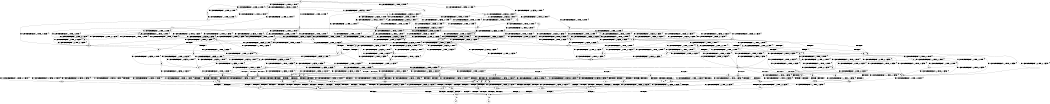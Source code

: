digraph BCG {
size = "7, 10.5";
center = TRUE;
node [shape = circle];
0 [peripheries = 2];
0 -> 1 [label = "EX !0 !ATOMIC_EXCH_BRANCH (1, +0, TRUE, +0, 1, TRUE) !{}"];
0 -> 2 [label = "EX !2 !ATOMIC_EXCH_BRANCH (1, +1, TRUE, +0, 2, TRUE) !{}"];
0 -> 3 [label = "EX !1 !ATOMIC_EXCH_BRANCH (1, +0, FALSE, +0, 1, TRUE) !{}"];
0 -> 4 [label = "EX !0 !ATOMIC_EXCH_BRANCH (1, +0, TRUE, +0, 1, TRUE) !{}"];
0 -> 5 [label = "EX !2 !ATOMIC_EXCH_BRANCH (1, +1, TRUE, +0, 2, TRUE) !{}"];
0 -> 6 [label = "EX !1 !ATOMIC_EXCH_BRANCH (1, +0, FALSE, +0, 1, TRUE) !{}"];
1 -> 7 [label = "EX !2 !ATOMIC_EXCH_BRANCH (1, +1, TRUE, +0, 2, TRUE) !{}"];
2 -> 8 [label = "EX !2 !ATOMIC_EXCH_BRANCH (1, +1, TRUE, +1, 2, TRUE) !{}"];
3 -> 9 [label = "EX !0 !ATOMIC_EXCH_BRANCH (1, +0, TRUE, +0, 1, TRUE) !{}"];
4 -> 1 [label = "EX !0 !ATOMIC_EXCH_BRANCH (1, +0, TRUE, +0, 1, TRUE) !{}"];
4 -> 7 [label = "EX !2 !ATOMIC_EXCH_BRANCH (1, +1, TRUE, +0, 2, TRUE) !{}"];
4 -> 10 [label = "EX !1 !ATOMIC_EXCH_BRANCH (1, +0, FALSE, +0, 1, TRUE) !{}"];
4 -> 4 [label = "EX !0 !ATOMIC_EXCH_BRANCH (1, +0, TRUE, +0, 1, TRUE) !{}"];
4 -> 11 [label = "EX !2 !ATOMIC_EXCH_BRANCH (1, +1, TRUE, +0, 2, TRUE) !{}"];
4 -> 12 [label = "EX !1 !ATOMIC_EXCH_BRANCH (1, +0, FALSE, +0, 1, TRUE) !{}"];
5 -> 8 [label = "EX !2 !ATOMIC_EXCH_BRANCH (1, +1, TRUE, +1, 2, TRUE) !{}"];
5 -> 13 [label = "EX !0 !ATOMIC_EXCH_BRANCH (1, +0, TRUE, +0, 1, FALSE) !{}"];
5 -> 14 [label = "EX !1 !ATOMIC_EXCH_BRANCH (1, +0, FALSE, +0, 1, FALSE) !{}"];
5 -> 15 [label = "EX !2 !ATOMIC_EXCH_BRANCH (1, +1, TRUE, +1, 2, TRUE) !{}"];
5 -> 16 [label = "EX !0 !ATOMIC_EXCH_BRANCH (1, +0, TRUE, +0, 1, FALSE) !{}"];
5 -> 17 [label = "EX !1 !ATOMIC_EXCH_BRANCH (1, +0, FALSE, +0, 1, FALSE) !{}"];
6 -> 3 [label = "EX !1 !ATOMIC_EXCH_BRANCH (1, +0, FALSE, +0, 1, TRUE) !{}"];
6 -> 9 [label = "EX !0 !ATOMIC_EXCH_BRANCH (1, +0, TRUE, +0, 1, TRUE) !{}"];
6 -> 18 [label = "EX !2 !ATOMIC_EXCH_BRANCH (1, +1, TRUE, +0, 2, TRUE) !{}"];
6 -> 6 [label = "EX !1 !ATOMIC_EXCH_BRANCH (1, +0, FALSE, +0, 1, TRUE) !{}"];
6 -> 19 [label = "EX !0 !ATOMIC_EXCH_BRANCH (1, +0, TRUE, +0, 1, TRUE) !{}"];
6 -> 20 [label = "EX !2 !ATOMIC_EXCH_BRANCH (1, +1, TRUE, +0, 2, TRUE) !{}"];
7 -> 13 [label = "EX !0 !ATOMIC_EXCH_BRANCH (1, +0, TRUE, +0, 1, FALSE) !{}"];
8 -> 13 [label = "EX !0 !ATOMIC_EXCH_BRANCH (1, +0, TRUE, +0, 1, FALSE) !{}"];
9 -> 10 [label = "EX !1 !ATOMIC_EXCH_BRANCH (1, +0, FALSE, +0, 1, TRUE) !{}"];
10 -> 21 [label = "EX !2 !ATOMIC_EXCH_BRANCH (1, +1, TRUE, +0, 2, TRUE) !{}"];
11 -> 13 [label = "EX !0 !ATOMIC_EXCH_BRANCH (1, +0, TRUE, +0, 1, FALSE) !{}"];
11 -> 22 [label = "EX !2 !ATOMIC_EXCH_BRANCH (1, +1, TRUE, +1, 2, TRUE) !{}"];
11 -> 23 [label = "EX !1 !ATOMIC_EXCH_BRANCH (1, +0, FALSE, +0, 1, FALSE) !{}"];
11 -> 16 [label = "EX !0 !ATOMIC_EXCH_BRANCH (1, +0, TRUE, +0, 1, FALSE) !{}"];
11 -> 24 [label = "EX !2 !ATOMIC_EXCH_BRANCH (1, +1, TRUE, +1, 2, TRUE) !{}"];
11 -> 25 [label = "EX !1 !ATOMIC_EXCH_BRANCH (1, +0, FALSE, +0, 1, FALSE) !{}"];
12 -> 9 [label = "EX !0 !ATOMIC_EXCH_BRANCH (1, +0, TRUE, +0, 1, TRUE) !{}"];
12 -> 10 [label = "EX !1 !ATOMIC_EXCH_BRANCH (1, +0, FALSE, +0, 1, TRUE) !{}"];
12 -> 21 [label = "EX !2 !ATOMIC_EXCH_BRANCH (1, +1, TRUE, +0, 2, TRUE) !{}"];
12 -> 19 [label = "EX !0 !ATOMIC_EXCH_BRANCH (1, +0, TRUE, +0, 1, TRUE) !{}"];
12 -> 12 [label = "EX !1 !ATOMIC_EXCH_BRANCH (1, +0, FALSE, +0, 1, TRUE) !{}"];
12 -> 26 [label = "EX !2 !ATOMIC_EXCH_BRANCH (1, +1, TRUE, +0, 2, TRUE) !{}"];
13 -> 27 [label = "EX !2 !ATOMIC_EXCH_BRANCH (1, +1, TRUE, +1, 2, FALSE) !{}"];
14 -> 28 [label = "EX !2 !ATOMIC_EXCH_BRANCH (1, +1, TRUE, +1, 2, TRUE) !{}"];
15 -> 8 [label = "EX !2 !ATOMIC_EXCH_BRANCH (1, +1, TRUE, +1, 2, TRUE) !{}"];
15 -> 13 [label = "EX !0 !ATOMIC_EXCH_BRANCH (1, +0, TRUE, +0, 1, FALSE) !{}"];
15 -> 14 [label = "EX !1 !ATOMIC_EXCH_BRANCH (1, +0, FALSE, +0, 1, FALSE) !{}"];
15 -> 15 [label = "EX !2 !ATOMIC_EXCH_BRANCH (1, +1, TRUE, +1, 2, TRUE) !{}"];
15 -> 16 [label = "EX !0 !ATOMIC_EXCH_BRANCH (1, +0, TRUE, +0, 1, FALSE) !{}"];
15 -> 17 [label = "EX !1 !ATOMIC_EXCH_BRANCH (1, +0, FALSE, +0, 1, FALSE) !{}"];
16 -> 27 [label = "EX !2 !ATOMIC_EXCH_BRANCH (1, +1, TRUE, +1, 2, FALSE) !{}"];
16 -> 29 [label = "EX !1 !ATOMIC_EXCH_BRANCH (1, +0, FALSE, +0, 1, TRUE) !{}"];
16 -> 30 [label = "TERMINATE !0"];
16 -> 31 [label = "EX !2 !ATOMIC_EXCH_BRANCH (1, +1, TRUE, +1, 2, FALSE) !{}"];
16 -> 32 [label = "EX !1 !ATOMIC_EXCH_BRANCH (1, +0, FALSE, +0, 1, TRUE) !{}"];
16 -> 33 [label = "TERMINATE !0"];
17 -> 28 [label = "EX !2 !ATOMIC_EXCH_BRANCH (1, +1, TRUE, +1, 2, TRUE) !{}"];
17 -> 34 [label = "EX !0 !ATOMIC_EXCH_BRANCH (1, +0, TRUE, +0, 1, FALSE) !{}"];
17 -> 35 [label = "TERMINATE !1"];
17 -> 36 [label = "EX !2 !ATOMIC_EXCH_BRANCH (1, +1, TRUE, +1, 2, TRUE) !{}"];
17 -> 37 [label = "EX !0 !ATOMIC_EXCH_BRANCH (1, +0, TRUE, +0, 1, FALSE) !{}"];
17 -> 38 [label = "TERMINATE !1"];
18 -> 14 [label = "EX !1 !ATOMIC_EXCH_BRANCH (1, +0, FALSE, +0, 1, FALSE) !{}"];
19 -> 9 [label = "EX !0 !ATOMIC_EXCH_BRANCH (1, +0, TRUE, +0, 1, TRUE) !{}"];
19 -> 10 [label = "EX !1 !ATOMIC_EXCH_BRANCH (1, +0, FALSE, +0, 1, TRUE) !{}"];
19 -> 21 [label = "EX !2 !ATOMIC_EXCH_BRANCH (1, +1, TRUE, +0, 2, TRUE) !{}"];
19 -> 19 [label = "EX !0 !ATOMIC_EXCH_BRANCH (1, +0, TRUE, +0, 1, TRUE) !{}"];
19 -> 12 [label = "EX !1 !ATOMIC_EXCH_BRANCH (1, +0, FALSE, +0, 1, TRUE) !{}"];
19 -> 26 [label = "EX !2 !ATOMIC_EXCH_BRANCH (1, +1, TRUE, +0, 2, TRUE) !{}"];
20 -> 14 [label = "EX !1 !ATOMIC_EXCH_BRANCH (1, +0, FALSE, +0, 1, FALSE) !{}"];
20 -> 39 [label = "EX !2 !ATOMIC_EXCH_BRANCH (1, +1, TRUE, +1, 2, TRUE) !{}"];
20 -> 40 [label = "EX !0 !ATOMIC_EXCH_BRANCH (1, +0, TRUE, +0, 1, FALSE) !{}"];
20 -> 17 [label = "EX !1 !ATOMIC_EXCH_BRANCH (1, +0, FALSE, +0, 1, FALSE) !{}"];
20 -> 41 [label = "EX !2 !ATOMIC_EXCH_BRANCH (1, +1, TRUE, +1, 2, TRUE) !{}"];
20 -> 42 [label = "EX !0 !ATOMIC_EXCH_BRANCH (1, +0, TRUE, +0, 1, FALSE) !{}"];
21 -> 40 [label = "EX !0 !ATOMIC_EXCH_BRANCH (1, +0, TRUE, +0, 1, FALSE) !{}"];
22 -> 13 [label = "EX !0 !ATOMIC_EXCH_BRANCH (1, +0, TRUE, +0, 1, FALSE) !{}"];
23 -> 34 [label = "EX !0 !ATOMIC_EXCH_BRANCH (1, +0, TRUE, +0, 1, FALSE) !{}"];
24 -> 13 [label = "EX !0 !ATOMIC_EXCH_BRANCH (1, +0, TRUE, +0, 1, FALSE) !{}"];
24 -> 22 [label = "EX !2 !ATOMIC_EXCH_BRANCH (1, +1, TRUE, +1, 2, TRUE) !{}"];
24 -> 23 [label = "EX !1 !ATOMIC_EXCH_BRANCH (1, +0, FALSE, +0, 1, FALSE) !{}"];
24 -> 16 [label = "EX !0 !ATOMIC_EXCH_BRANCH (1, +0, TRUE, +0, 1, FALSE) !{}"];
24 -> 24 [label = "EX !2 !ATOMIC_EXCH_BRANCH (1, +1, TRUE, +1, 2, TRUE) !{}"];
24 -> 25 [label = "EX !1 !ATOMIC_EXCH_BRANCH (1, +0, FALSE, +0, 1, FALSE) !{}"];
25 -> 34 [label = "EX !0 !ATOMIC_EXCH_BRANCH (1, +0, TRUE, +0, 1, FALSE) !{}"];
25 -> 43 [label = "EX !2 !ATOMIC_EXCH_BRANCH (1, +1, TRUE, +1, 2, TRUE) !{}"];
25 -> 44 [label = "TERMINATE !1"];
25 -> 37 [label = "EX !0 !ATOMIC_EXCH_BRANCH (1, +0, TRUE, +0, 1, FALSE) !{}"];
25 -> 45 [label = "EX !2 !ATOMIC_EXCH_BRANCH (1, +1, TRUE, +1, 2, TRUE) !{}"];
25 -> 46 [label = "TERMINATE !1"];
26 -> 40 [label = "EX !0 !ATOMIC_EXCH_BRANCH (1, +0, TRUE, +0, 1, FALSE) !{}"];
26 -> 23 [label = "EX !1 !ATOMIC_EXCH_BRANCH (1, +0, FALSE, +0, 1, FALSE) !{}"];
26 -> 47 [label = "EX !2 !ATOMIC_EXCH_BRANCH (1, +1, TRUE, +1, 2, TRUE) !{}"];
26 -> 42 [label = "EX !0 !ATOMIC_EXCH_BRANCH (1, +0, TRUE, +0, 1, FALSE) !{}"];
26 -> 25 [label = "EX !1 !ATOMIC_EXCH_BRANCH (1, +0, FALSE, +0, 1, FALSE) !{}"];
26 -> 48 [label = "EX !2 !ATOMIC_EXCH_BRANCH (1, +1, TRUE, +1, 2, TRUE) !{}"];
27 -> 49 [label = "EX !1 !ATOMIC_EXCH_BRANCH (1, +0, FALSE, +0, 1, FALSE) !{}"];
28 -> 34 [label = "EX !0 !ATOMIC_EXCH_BRANCH (1, +0, TRUE, +0, 1, FALSE) !{}"];
29 -> 50 [label = "EX !2 !ATOMIC_EXCH_BRANCH (1, +1, TRUE, +1, 2, FALSE) !{}"];
30 -> 51 [label = "EX !1 !ATOMIC_EXCH_BRANCH (1, +0, FALSE, +0, 1, TRUE) !{}"];
31 -> 49 [label = "EX !1 !ATOMIC_EXCH_BRANCH (1, +0, FALSE, +0, 1, FALSE) !{}"];
31 -> 52 [label = "TERMINATE !0"];
31 -> 53 [label = "TERMINATE !2"];
31 -> 54 [label = "EX !1 !ATOMIC_EXCH_BRANCH (1, +0, FALSE, +0, 1, FALSE) !{}"];
31 -> 55 [label = "TERMINATE !0"];
31 -> 56 [label = "TERMINATE !2"];
32 -> 29 [label = "EX !1 !ATOMIC_EXCH_BRANCH (1, +0, FALSE, +0, 1, TRUE) !{}"];
32 -> 50 [label = "EX !2 !ATOMIC_EXCH_BRANCH (1, +1, TRUE, +1, 2, FALSE) !{}"];
32 -> 57 [label = "TERMINATE !0"];
32 -> 32 [label = "EX !1 !ATOMIC_EXCH_BRANCH (1, +0, FALSE, +0, 1, TRUE) !{}"];
32 -> 58 [label = "EX !2 !ATOMIC_EXCH_BRANCH (1, +1, TRUE, +1, 2, FALSE) !{}"];
32 -> 59 [label = "TERMINATE !0"];
33 -> 51 [label = "EX !1 !ATOMIC_EXCH_BRANCH (1, +0, FALSE, +0, 1, TRUE) !{}"];
33 -> 60 [label = "EX !2 !ATOMIC_EXCH_BRANCH (1, +1, TRUE, +1, 2, FALSE) !{}"];
33 -> 61 [label = "EX !1 !ATOMIC_EXCH_BRANCH (1, +0, FALSE, +0, 1, TRUE) !{}"];
33 -> 62 [label = "EX !2 !ATOMIC_EXCH_BRANCH (1, +1, TRUE, +1, 2, FALSE) !{}"];
34 -> 63 [label = "EX !2 !ATOMIC_EXCH_BRANCH (1, +1, TRUE, +1, 2, FALSE) !{}"];
35 -> 64 [label = "EX !0 !ATOMIC_EXCH_BRANCH (1, +0, TRUE, +0, 1, FALSE) !{}"];
36 -> 28 [label = "EX !2 !ATOMIC_EXCH_BRANCH (1, +1, TRUE, +1, 2, TRUE) !{}"];
36 -> 34 [label = "EX !0 !ATOMIC_EXCH_BRANCH (1, +0, TRUE, +0, 1, FALSE) !{}"];
36 -> 35 [label = "TERMINATE !1"];
36 -> 36 [label = "EX !2 !ATOMIC_EXCH_BRANCH (1, +1, TRUE, +1, 2, TRUE) !{}"];
36 -> 37 [label = "EX !0 !ATOMIC_EXCH_BRANCH (1, +0, TRUE, +0, 1, FALSE) !{}"];
36 -> 38 [label = "TERMINATE !1"];
37 -> 63 [label = "EX !2 !ATOMIC_EXCH_BRANCH (1, +1, TRUE, +1, 2, FALSE) !{}"];
37 -> 65 [label = "TERMINATE !0"];
37 -> 66 [label = "TERMINATE !1"];
37 -> 67 [label = "EX !2 !ATOMIC_EXCH_BRANCH (1, +1, TRUE, +1, 2, FALSE) !{}"];
37 -> 68 [label = "TERMINATE !0"];
37 -> 69 [label = "TERMINATE !1"];
38 -> 64 [label = "EX !0 !ATOMIC_EXCH_BRANCH (1, +0, TRUE, +0, 1, FALSE) !{}"];
38 -> 70 [label = "EX !2 !ATOMIC_EXCH_BRANCH (1, +1, TRUE, +1, 2, TRUE) !{}"];
38 -> 71 [label = "EX !0 !ATOMIC_EXCH_BRANCH (1, +0, TRUE, +0, 1, FALSE) !{}"];
38 -> 72 [label = "EX !2 !ATOMIC_EXCH_BRANCH (1, +1, TRUE, +1, 2, TRUE) !{}"];
39 -> 14 [label = "EX !1 !ATOMIC_EXCH_BRANCH (1, +0, FALSE, +0, 1, FALSE) !{}"];
40 -> 29 [label = "EX !1 !ATOMIC_EXCH_BRANCH (1, +0, FALSE, +0, 1, TRUE) !{}"];
41 -> 14 [label = "EX !1 !ATOMIC_EXCH_BRANCH (1, +0, FALSE, +0, 1, FALSE) !{}"];
41 -> 39 [label = "EX !2 !ATOMIC_EXCH_BRANCH (1, +1, TRUE, +1, 2, TRUE) !{}"];
41 -> 40 [label = "EX !0 !ATOMIC_EXCH_BRANCH (1, +0, TRUE, +0, 1, FALSE) !{}"];
41 -> 17 [label = "EX !1 !ATOMIC_EXCH_BRANCH (1, +0, FALSE, +0, 1, FALSE) !{}"];
41 -> 41 [label = "EX !2 !ATOMIC_EXCH_BRANCH (1, +1, TRUE, +1, 2, TRUE) !{}"];
41 -> 42 [label = "EX !0 !ATOMIC_EXCH_BRANCH (1, +0, TRUE, +0, 1, FALSE) !{}"];
42 -> 29 [label = "EX !1 !ATOMIC_EXCH_BRANCH (1, +0, FALSE, +0, 1, TRUE) !{}"];
42 -> 50 [label = "EX !2 !ATOMIC_EXCH_BRANCH (1, +1, TRUE, +1, 2, FALSE) !{}"];
42 -> 57 [label = "TERMINATE !0"];
42 -> 32 [label = "EX !1 !ATOMIC_EXCH_BRANCH (1, +0, FALSE, +0, 1, TRUE) !{}"];
42 -> 58 [label = "EX !2 !ATOMIC_EXCH_BRANCH (1, +1, TRUE, +1, 2, FALSE) !{}"];
42 -> 59 [label = "TERMINATE !0"];
43 -> 34 [label = "EX !0 !ATOMIC_EXCH_BRANCH (1, +0, TRUE, +0, 1, FALSE) !{}"];
44 -> 64 [label = "EX !0 !ATOMIC_EXCH_BRANCH (1, +0, TRUE, +0, 1, FALSE) !{}"];
45 -> 34 [label = "EX !0 !ATOMIC_EXCH_BRANCH (1, +0, TRUE, +0, 1, FALSE) !{}"];
45 -> 43 [label = "EX !2 !ATOMIC_EXCH_BRANCH (1, +1, TRUE, +1, 2, TRUE) !{}"];
45 -> 44 [label = "TERMINATE !1"];
45 -> 37 [label = "EX !0 !ATOMIC_EXCH_BRANCH (1, +0, TRUE, +0, 1, FALSE) !{}"];
45 -> 45 [label = "EX !2 !ATOMIC_EXCH_BRANCH (1, +1, TRUE, +1, 2, TRUE) !{}"];
45 -> 46 [label = "TERMINATE !1"];
46 -> 64 [label = "EX !0 !ATOMIC_EXCH_BRANCH (1, +0, TRUE, +0, 1, FALSE) !{}"];
46 -> 73 [label = "EX !2 !ATOMIC_EXCH_BRANCH (1, +1, TRUE, +1, 2, TRUE) !{}"];
46 -> 71 [label = "EX !0 !ATOMIC_EXCH_BRANCH (1, +0, TRUE, +0, 1, FALSE) !{}"];
46 -> 74 [label = "EX !2 !ATOMIC_EXCH_BRANCH (1, +1, TRUE, +1, 2, TRUE) !{}"];
47 -> 40 [label = "EX !0 !ATOMIC_EXCH_BRANCH (1, +0, TRUE, +0, 1, FALSE) !{}"];
48 -> 40 [label = "EX !0 !ATOMIC_EXCH_BRANCH (1, +0, TRUE, +0, 1, FALSE) !{}"];
48 -> 23 [label = "EX !1 !ATOMIC_EXCH_BRANCH (1, +0, FALSE, +0, 1, FALSE) !{}"];
48 -> 47 [label = "EX !2 !ATOMIC_EXCH_BRANCH (1, +1, TRUE, +1, 2, TRUE) !{}"];
48 -> 42 [label = "EX !0 !ATOMIC_EXCH_BRANCH (1, +0, TRUE, +0, 1, FALSE) !{}"];
48 -> 25 [label = "EX !1 !ATOMIC_EXCH_BRANCH (1, +0, FALSE, +0, 1, FALSE) !{}"];
48 -> 48 [label = "EX !2 !ATOMIC_EXCH_BRANCH (1, +1, TRUE, +1, 2, TRUE) !{}"];
49 -> 75 [label = "TERMINATE !0"];
50 -> 49 [label = "EX !1 !ATOMIC_EXCH_BRANCH (1, +0, FALSE, +0, 1, FALSE) !{}"];
51 -> 76 [label = "EX !2 !ATOMIC_EXCH_BRANCH (1, +1, TRUE, +1, 2, FALSE) !{}"];
52 -> 77 [label = "EX !1 !ATOMIC_EXCH_BRANCH (1, +0, FALSE, +0, 1, FALSE) !{}"];
53 -> 78 [label = "EX !1 !ATOMIC_EXCH_BRANCH (1, +0, FALSE, +0, 1, FALSE) !{}"];
54 -> 75 [label = "TERMINATE !0"];
54 -> 79 [label = "TERMINATE !2"];
54 -> 80 [label = "TERMINATE !1"];
54 -> 81 [label = "TERMINATE !0"];
54 -> 82 [label = "TERMINATE !2"];
54 -> 83 [label = "TERMINATE !1"];
55 -> 77 [label = "EX !1 !ATOMIC_EXCH_BRANCH (1, +0, FALSE, +0, 1, FALSE) !{}"];
55 -> 84 [label = "TERMINATE !2"];
55 -> 85 [label = "EX !1 !ATOMIC_EXCH_BRANCH (1, +0, FALSE, +0, 1, FALSE) !{}"];
55 -> 86 [label = "TERMINATE !2"];
56 -> 78 [label = "EX !1 !ATOMIC_EXCH_BRANCH (1, +0, FALSE, +0, 1, FALSE) !{}"];
56 -> 84 [label = "TERMINATE !0"];
56 -> 87 [label = "EX !1 !ATOMIC_EXCH_BRANCH (1, +0, FALSE, +0, 1, FALSE) !{}"];
56 -> 86 [label = "TERMINATE !0"];
57 -> 51 [label = "EX !1 !ATOMIC_EXCH_BRANCH (1, +0, FALSE, +0, 1, TRUE) !{}"];
58 -> 49 [label = "EX !1 !ATOMIC_EXCH_BRANCH (1, +0, FALSE, +0, 1, FALSE) !{}"];
58 -> 88 [label = "TERMINATE !0"];
58 -> 89 [label = "TERMINATE !2"];
58 -> 54 [label = "EX !1 !ATOMIC_EXCH_BRANCH (1, +0, FALSE, +0, 1, FALSE) !{}"];
58 -> 90 [label = "TERMINATE !0"];
58 -> 91 [label = "TERMINATE !2"];
59 -> 51 [label = "EX !1 !ATOMIC_EXCH_BRANCH (1, +0, FALSE, +0, 1, TRUE) !{}"];
59 -> 76 [label = "EX !2 !ATOMIC_EXCH_BRANCH (1, +1, TRUE, +1, 2, FALSE) !{}"];
59 -> 61 [label = "EX !1 !ATOMIC_EXCH_BRANCH (1, +0, FALSE, +0, 1, TRUE) !{}"];
59 -> 92 [label = "EX !2 !ATOMIC_EXCH_BRANCH (1, +1, TRUE, +1, 2, FALSE) !{}"];
60 -> 77 [label = "EX !1 !ATOMIC_EXCH_BRANCH (1, +0, FALSE, +0, 1, FALSE) !{}"];
61 -> 51 [label = "EX !1 !ATOMIC_EXCH_BRANCH (1, +0, FALSE, +0, 1, TRUE) !{}"];
61 -> 76 [label = "EX !2 !ATOMIC_EXCH_BRANCH (1, +1, TRUE, +1, 2, FALSE) !{}"];
61 -> 61 [label = "EX !1 !ATOMIC_EXCH_BRANCH (1, +0, FALSE, +0, 1, TRUE) !{}"];
61 -> 92 [label = "EX !2 !ATOMIC_EXCH_BRANCH (1, +1, TRUE, +1, 2, FALSE) !{}"];
62 -> 77 [label = "EX !1 !ATOMIC_EXCH_BRANCH (1, +0, FALSE, +0, 1, FALSE) !{}"];
62 -> 84 [label = "TERMINATE !2"];
62 -> 85 [label = "EX !1 !ATOMIC_EXCH_BRANCH (1, +0, FALSE, +0, 1, FALSE) !{}"];
62 -> 86 [label = "TERMINATE !2"];
63 -> 75 [label = "TERMINATE !0"];
64 -> 93 [label = "EX !2 !ATOMIC_EXCH_BRANCH (1, +1, TRUE, +1, 2, FALSE) !{}"];
65 -> 94 [label = "TERMINATE !1"];
66 -> 94 [label = "TERMINATE !0"];
67 -> 75 [label = "TERMINATE !0"];
67 -> 79 [label = "TERMINATE !2"];
67 -> 80 [label = "TERMINATE !1"];
67 -> 81 [label = "TERMINATE !0"];
67 -> 82 [label = "TERMINATE !2"];
67 -> 83 [label = "TERMINATE !1"];
68 -> 94 [label = "TERMINATE !1"];
68 -> 95 [label = "EX !2 !ATOMIC_EXCH_BRANCH (1, +1, TRUE, +1, 2, FALSE) !{}"];
68 -> 96 [label = "TERMINATE !1"];
68 -> 97 [label = "EX !2 !ATOMIC_EXCH_BRANCH (1, +1, TRUE, +1, 2, FALSE) !{}"];
69 -> 94 [label = "TERMINATE !0"];
69 -> 93 [label = "EX !2 !ATOMIC_EXCH_BRANCH (1, +1, TRUE, +1, 2, FALSE) !{}"];
69 -> 96 [label = "TERMINATE !0"];
69 -> 98 [label = "EX !2 !ATOMIC_EXCH_BRANCH (1, +1, TRUE, +1, 2, FALSE) !{}"];
70 -> 64 [label = "EX !0 !ATOMIC_EXCH_BRANCH (1, +0, TRUE, +0, 1, FALSE) !{}"];
71 -> 93 [label = "EX !2 !ATOMIC_EXCH_BRANCH (1, +1, TRUE, +1, 2, FALSE) !{}"];
71 -> 94 [label = "TERMINATE !0"];
71 -> 98 [label = "EX !2 !ATOMIC_EXCH_BRANCH (1, +1, TRUE, +1, 2, FALSE) !{}"];
71 -> 96 [label = "TERMINATE !0"];
72 -> 70 [label = "EX !2 !ATOMIC_EXCH_BRANCH (1, +1, TRUE, +1, 2, TRUE) !{}"];
72 -> 64 [label = "EX !0 !ATOMIC_EXCH_BRANCH (1, +0, TRUE, +0, 1, FALSE) !{}"];
72 -> 72 [label = "EX !2 !ATOMIC_EXCH_BRANCH (1, +1, TRUE, +1, 2, TRUE) !{}"];
72 -> 71 [label = "EX !0 !ATOMIC_EXCH_BRANCH (1, +0, TRUE, +0, 1, FALSE) !{}"];
73 -> 64 [label = "EX !0 !ATOMIC_EXCH_BRANCH (1, +0, TRUE, +0, 1, FALSE) !{}"];
74 -> 64 [label = "EX !0 !ATOMIC_EXCH_BRANCH (1, +0, TRUE, +0, 1, FALSE) !{}"];
74 -> 73 [label = "EX !2 !ATOMIC_EXCH_BRANCH (1, +1, TRUE, +1, 2, TRUE) !{}"];
74 -> 71 [label = "EX !0 !ATOMIC_EXCH_BRANCH (1, +0, TRUE, +0, 1, FALSE) !{}"];
74 -> 74 [label = "EX !2 !ATOMIC_EXCH_BRANCH (1, +1, TRUE, +1, 2, TRUE) !{}"];
75 -> 99 [label = "TERMINATE !2"];
76 -> 77 [label = "EX !1 !ATOMIC_EXCH_BRANCH (1, +0, FALSE, +0, 1, FALSE) !{}"];
77 -> 99 [label = "TERMINATE !2"];
78 -> 99 [label = "TERMINATE !0"];
79 -> 99 [label = "TERMINATE !0"];
80 -> 100 [label = "TERMINATE !0"];
81 -> 99 [label = "TERMINATE !2"];
81 -> 100 [label = "TERMINATE !1"];
81 -> 101 [label = "TERMINATE !2"];
81 -> 102 [label = "TERMINATE !1"];
82 -> 99 [label = "TERMINATE !0"];
82 -> 103 [label = "TERMINATE !1"];
82 -> 101 [label = "TERMINATE !0"];
82 -> 104 [label = "TERMINATE !1"];
83 -> 100 [label = "TERMINATE !0"];
83 -> 103 [label = "TERMINATE !2"];
83 -> 102 [label = "TERMINATE !0"];
83 -> 104 [label = "TERMINATE !2"];
84 -> 105 [label = "EX !1 !ATOMIC_EXCH_BRANCH (1, +0, FALSE, +0, 1, FALSE) !{}"];
85 -> 99 [label = "TERMINATE !2"];
85 -> 100 [label = "TERMINATE !1"];
85 -> 101 [label = "TERMINATE !2"];
85 -> 102 [label = "TERMINATE !1"];
86 -> 105 [label = "EX !1 !ATOMIC_EXCH_BRANCH (1, +0, FALSE, +0, 1, FALSE) !{}"];
86 -> 106 [label = "EX !1 !ATOMIC_EXCH_BRANCH (1, +0, FALSE, +0, 1, FALSE) !{}"];
87 -> 99 [label = "TERMINATE !0"];
87 -> 103 [label = "TERMINATE !1"];
87 -> 101 [label = "TERMINATE !0"];
87 -> 104 [label = "TERMINATE !1"];
88 -> 107 [label = "TERMINATE !2"];
89 -> 107 [label = "TERMINATE !0"];
90 -> 107 [label = "TERMINATE !2"];
90 -> 77 [label = "EX !1 !ATOMIC_EXCH_BRANCH (1, +0, FALSE, +0, 1, FALSE) !{}"];
90 -> 108 [label = "TERMINATE !2"];
90 -> 85 [label = "EX !1 !ATOMIC_EXCH_BRANCH (1, +0, FALSE, +0, 1, FALSE) !{}"];
91 -> 107 [label = "TERMINATE !0"];
91 -> 78 [label = "EX !1 !ATOMIC_EXCH_BRANCH (1, +0, FALSE, +0, 1, FALSE) !{}"];
91 -> 108 [label = "TERMINATE !0"];
91 -> 87 [label = "EX !1 !ATOMIC_EXCH_BRANCH (1, +0, FALSE, +0, 1, FALSE) !{}"];
92 -> 77 [label = "EX !1 !ATOMIC_EXCH_BRANCH (1, +0, FALSE, +0, 1, FALSE) !{}"];
92 -> 107 [label = "TERMINATE !2"];
92 -> 85 [label = "EX !1 !ATOMIC_EXCH_BRANCH (1, +0, FALSE, +0, 1, FALSE) !{}"];
92 -> 108 [label = "TERMINATE !2"];
93 -> 100 [label = "TERMINATE !0"];
94 -> 109 [label = "EX !2 !ATOMIC_EXCH_BRANCH (1, +1, TRUE, +1, 2, FALSE) !{}"];
95 -> 99 [label = "TERMINATE !2"];
96 -> 109 [label = "EX !2 !ATOMIC_EXCH_BRANCH (1, +1, TRUE, +1, 2, FALSE) !{}"];
96 -> 110 [label = "EX !2 !ATOMIC_EXCH_BRANCH (1, +1, TRUE, +1, 2, FALSE) !{}"];
97 -> 99 [label = "TERMINATE !2"];
97 -> 100 [label = "TERMINATE !1"];
97 -> 101 [label = "TERMINATE !2"];
97 -> 102 [label = "TERMINATE !1"];
98 -> 100 [label = "TERMINATE !0"];
98 -> 103 [label = "TERMINATE !2"];
98 -> 102 [label = "TERMINATE !0"];
98 -> 104 [label = "TERMINATE !2"];
99 -> 111 [label = "TERMINATE !1"];
100 -> 111 [label = "TERMINATE !2"];
101 -> 111 [label = "TERMINATE !1"];
101 -> 112 [label = "TERMINATE !1"];
102 -> 111 [label = "TERMINATE !2"];
102 -> 112 [label = "TERMINATE !2"];
103 -> 111 [label = "TERMINATE !0"];
104 -> 111 [label = "TERMINATE !0"];
104 -> 112 [label = "TERMINATE !0"];
105 -> 111 [label = "TERMINATE !1"];
106 -> 111 [label = "TERMINATE !1"];
106 -> 112 [label = "TERMINATE !1"];
107 -> 105 [label = "EX !1 !ATOMIC_EXCH_BRANCH (1, +0, FALSE, +0, 1, FALSE) !{}"];
108 -> 105 [label = "EX !1 !ATOMIC_EXCH_BRANCH (1, +0, FALSE, +0, 1, FALSE) !{}"];
108 -> 106 [label = "EX !1 !ATOMIC_EXCH_BRANCH (1, +0, FALSE, +0, 1, FALSE) !{}"];
109 -> 111 [label = "TERMINATE !2"];
110 -> 111 [label = "TERMINATE !2"];
110 -> 112 [label = "TERMINATE !2"];
111 -> 113 [label = "exit"];
112 -> 114 [label = "exit"];
}

